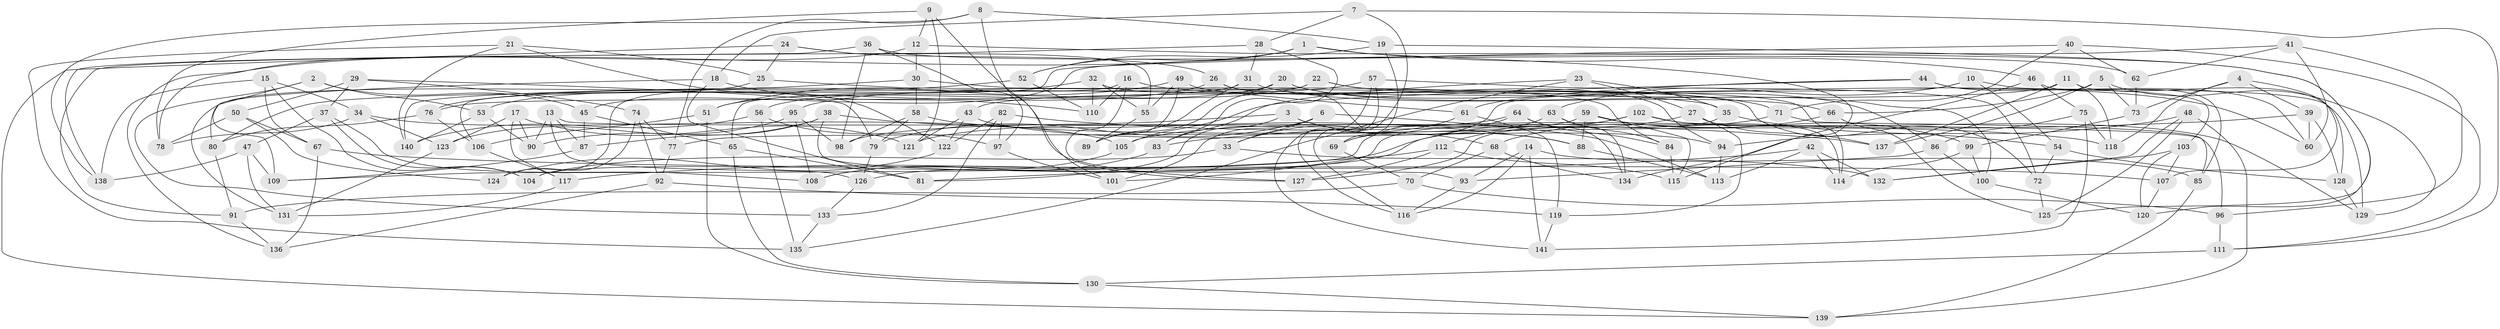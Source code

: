 // Generated by graph-tools (version 1.1) at 2025/26/03/09/25 03:26:57]
// undirected, 141 vertices, 282 edges
graph export_dot {
graph [start="1"]
  node [color=gray90,style=filled];
  1;
  2;
  3;
  4;
  5;
  6;
  7;
  8;
  9;
  10;
  11;
  12;
  13;
  14;
  15;
  16;
  17;
  18;
  19;
  20;
  21;
  22;
  23;
  24;
  25;
  26;
  27;
  28;
  29;
  30;
  31;
  32;
  33;
  34;
  35;
  36;
  37;
  38;
  39;
  40;
  41;
  42;
  43;
  44;
  45;
  46;
  47;
  48;
  49;
  50;
  51;
  52;
  53;
  54;
  55;
  56;
  57;
  58;
  59;
  60;
  61;
  62;
  63;
  64;
  65;
  66;
  67;
  68;
  69;
  70;
  71;
  72;
  73;
  74;
  75;
  76;
  77;
  78;
  79;
  80;
  81;
  82;
  83;
  84;
  85;
  86;
  87;
  88;
  89;
  90;
  91;
  92;
  93;
  94;
  95;
  96;
  97;
  98;
  99;
  100;
  101;
  102;
  103;
  104;
  105;
  106;
  107;
  108;
  109;
  110;
  111;
  112;
  113;
  114;
  115;
  116;
  117;
  118;
  119;
  120;
  121;
  122;
  123;
  124;
  125;
  126;
  127;
  128;
  129;
  130;
  131;
  132;
  133;
  134;
  135;
  136;
  137;
  138;
  139;
  140;
  141;
  1 -- 52;
  1 -- 115;
  1 -- 136;
  1 -- 46;
  2 -- 133;
  2 -- 53;
  2 -- 109;
  2 -- 45;
  3 -- 88;
  3 -- 81;
  3 -- 68;
  3 -- 98;
  4 -- 107;
  4 -- 39;
  4 -- 73;
  4 -- 118;
  5 -- 129;
  5 -- 73;
  5 -- 137;
  5 -- 66;
  6 -- 79;
  6 -- 33;
  6 -- 101;
  6 -- 113;
  7 -- 116;
  7 -- 28;
  7 -- 111;
  7 -- 18;
  8 -- 138;
  8 -- 77;
  8 -- 19;
  8 -- 101;
  9 -- 121;
  9 -- 127;
  9 -- 78;
  9 -- 12;
  10 -- 63;
  10 -- 54;
  10 -- 69;
  10 -- 129;
  11 -- 43;
  11 -- 137;
  11 -- 118;
  11 -- 128;
  12 -- 78;
  12 -- 120;
  12 -- 30;
  13 -- 96;
  13 -- 87;
  13 -- 126;
  13 -- 90;
  14 -- 141;
  14 -- 93;
  14 -- 85;
  14 -- 116;
  15 -- 104;
  15 -- 34;
  15 -- 67;
  15 -- 138;
  16 -- 110;
  16 -- 124;
  16 -- 127;
  16 -- 71;
  17 -- 121;
  17 -- 117;
  17 -- 90;
  17 -- 123;
  18 -- 80;
  18 -- 110;
  18 -- 81;
  19 -- 125;
  19 -- 69;
  19 -- 52;
  20 -- 100;
  20 -- 89;
  20 -- 86;
  20 -- 51;
  21 -- 135;
  21 -- 140;
  21 -- 25;
  21 -- 122;
  22 -- 114;
  22 -- 65;
  22 -- 60;
  22 -- 56;
  23 -- 35;
  23 -- 83;
  23 -- 135;
  23 -- 27;
  24 -- 25;
  24 -- 55;
  24 -- 139;
  24 -- 26;
  25 -- 35;
  25 -- 131;
  26 -- 33;
  26 -- 53;
  26 -- 94;
  27 -- 119;
  27 -- 137;
  27 -- 126;
  28 -- 31;
  28 -- 83;
  28 -- 91;
  29 -- 37;
  29 -- 74;
  29 -- 79;
  29 -- 50;
  30 -- 84;
  30 -- 140;
  30 -- 58;
  31 -- 89;
  31 -- 66;
  31 -- 76;
  32 -- 80;
  32 -- 72;
  32 -- 55;
  32 -- 110;
  33 -- 132;
  33 -- 104;
  34 -- 78;
  34 -- 123;
  34 -- 105;
  35 -- 127;
  35 -- 54;
  36 -- 97;
  36 -- 98;
  36 -- 62;
  36 -- 138;
  37 -- 47;
  37 -- 108;
  37 -- 104;
  38 -- 93;
  38 -- 90;
  38 -- 87;
  38 -- 88;
  39 -- 60;
  39 -- 128;
  39 -- 83;
  40 -- 111;
  40 -- 62;
  40 -- 71;
  40 -- 106;
  41 -- 60;
  41 -- 45;
  41 -- 96;
  41 -- 62;
  42 -- 81;
  42 -- 113;
  42 -- 132;
  42 -- 114;
  43 -- 122;
  43 -- 121;
  43 -- 94;
  44 -- 105;
  44 -- 60;
  44 -- 61;
  44 -- 103;
  45 -- 87;
  45 -- 65;
  46 -- 85;
  46 -- 134;
  46 -- 75;
  47 -- 138;
  47 -- 109;
  47 -- 131;
  48 -- 94;
  48 -- 132;
  48 -- 125;
  48 -- 139;
  49 -- 89;
  49 -- 61;
  49 -- 55;
  49 -- 51;
  50 -- 124;
  50 -- 67;
  50 -- 78;
  51 -- 130;
  51 -- 106;
  52 -- 76;
  52 -- 110;
  53 -- 90;
  53 -- 140;
  54 -- 72;
  54 -- 128;
  55 -- 89;
  56 -- 135;
  56 -- 140;
  56 -- 97;
  57 -- 141;
  57 -- 95;
  57 -- 72;
  57 -- 116;
  58 -- 79;
  58 -- 118;
  58 -- 98;
  59 -- 88;
  59 -- 115;
  59 -- 99;
  59 -- 77;
  61 -- 119;
  61 -- 69;
  62 -- 73;
  63 -- 134;
  63 -- 101;
  63 -- 84;
  64 -- 84;
  64 -- 121;
  64 -- 109;
  64 -- 134;
  65 -- 81;
  65 -- 130;
  66 -- 68;
  66 -- 125;
  67 -- 136;
  67 -- 107;
  68 -- 70;
  68 -- 134;
  69 -- 70;
  70 -- 96;
  70 -- 91;
  71 -- 85;
  71 -- 105;
  72 -- 125;
  73 -- 99;
  74 -- 77;
  74 -- 124;
  74 -- 92;
  75 -- 86;
  75 -- 118;
  75 -- 141;
  76 -- 80;
  76 -- 106;
  77 -- 92;
  79 -- 126;
  80 -- 91;
  82 -- 137;
  82 -- 122;
  82 -- 133;
  82 -- 97;
  83 -- 108;
  84 -- 115;
  85 -- 139;
  86 -- 100;
  86 -- 93;
  87 -- 109;
  88 -- 113;
  91 -- 136;
  92 -- 119;
  92 -- 136;
  93 -- 116;
  94 -- 113;
  95 -- 123;
  95 -- 98;
  95 -- 108;
  96 -- 111;
  97 -- 101;
  99 -- 114;
  99 -- 100;
  100 -- 120;
  102 -- 129;
  102 -- 114;
  102 -- 104;
  102 -- 112;
  103 -- 107;
  103 -- 120;
  103 -- 132;
  105 -- 108;
  106 -- 117;
  107 -- 120;
  111 -- 130;
  112 -- 117;
  112 -- 115;
  112 -- 127;
  117 -- 131;
  119 -- 141;
  122 -- 124;
  123 -- 131;
  126 -- 133;
  128 -- 129;
  130 -- 139;
  133 -- 135;
}
